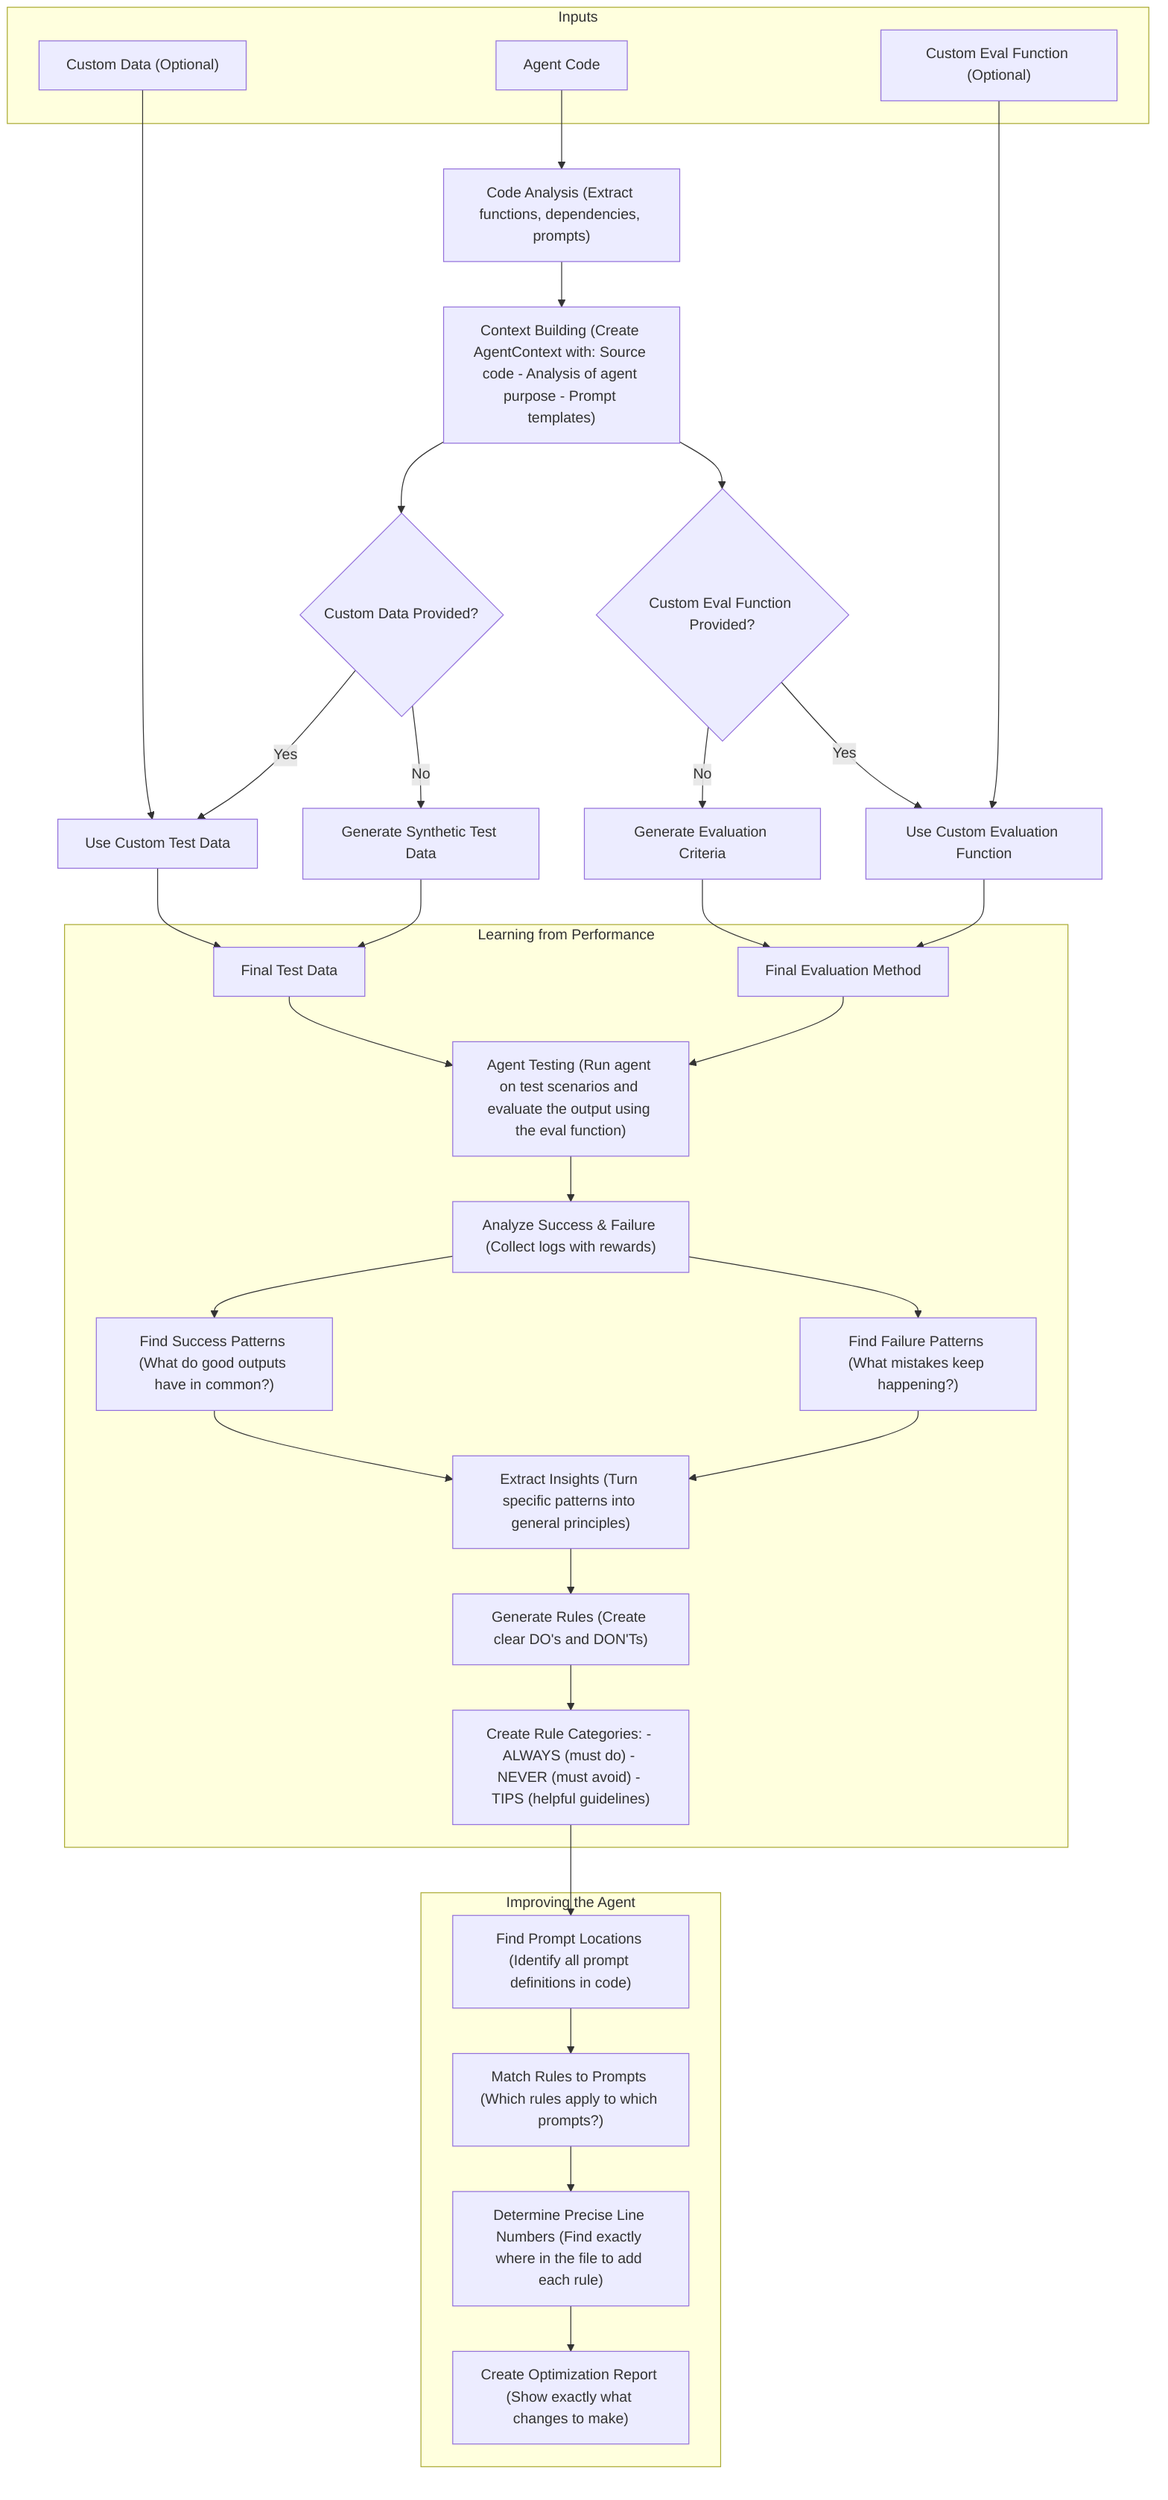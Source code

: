 flowchart TD
    subgraph Inputs
        direction LR
        N["Custom Data (Optional)"]
        A[Agent Code]
        O["Custom Eval Function (Optional)"]
    end
    %% High-level flow
    N --> D2
    A --> B["Code Analysis (Extract functions, dependencies, prompts)"]
    O --> F3

    B --> E["Context Building (Create AgentContext with: Source code - Analysis of agent purpose - Prompt templates)"]

    %% Conditional branches for evaluation and data
    E --> D1{"Custom Data Provided?"}
    D1 -->|Yes| D2["Use Custom Test Data"]
    D1 -->|No| D3["Generate Synthetic Test Data"]

    E --> F1{"Custom Eval Function Provided?"}
    F1 -->|No| F2["Generate Evaluation Criteria"]
    F1 -->|Yes| F3["Use Custom Evaluation Function"]

    %% Merge paths
    D2 & D3 --> D4["Final Test Data"]
    F2 & F3 --> F4["Final Evaluation Method"]

    %% Enhanced detail for rule finding
    subgraph "Learning from Performance"
        D4 --> G["Agent Testing (Run agent on test scenarios and evaluate the output using the eval function)"]
        F4 --> G
        G --> H["Analyze Success & Failure (Collect logs with rewards)"]

        H --> I1["Find Success Patterns (What do good outputs have in common?)"]
        H --> I2["Find Failure Patterns (What mistakes keep happening?)"]

        I1 & I2 --> J1["Extract Insights (Turn specific patterns into general principles)"]

        J1 --> J2["Generate Rules (Create clear DO's and DON'Ts)"]

        J2 --> J3["Create Rule Categories: - ALWAYS (must do) - NEVER (must avoid) - TIPS (helpful guidelines)"]
    end

    %% Improvement process
    subgraph "Improving the Agent"
        J3 --> K1["Find Prompt Locations (Identify all prompt definitions in code)"]
        K1 --> K2["Match Rules to Prompts (Which rules apply to which prompts?)"]
        K2 --> L["Determine Precise Line Numbers (Find exactly where in the file to add each rule)"]
        L --> M["Create Optimization Report (Show exactly what changes to make)"]
    end

    class A input
    class B,E,D2,D3,D4,F2,F3,F4 process
    class D1,F1 decision
    class M output
    class G,H,I1,I2,J1,J2,J3,K1,K2,L ruleProcess